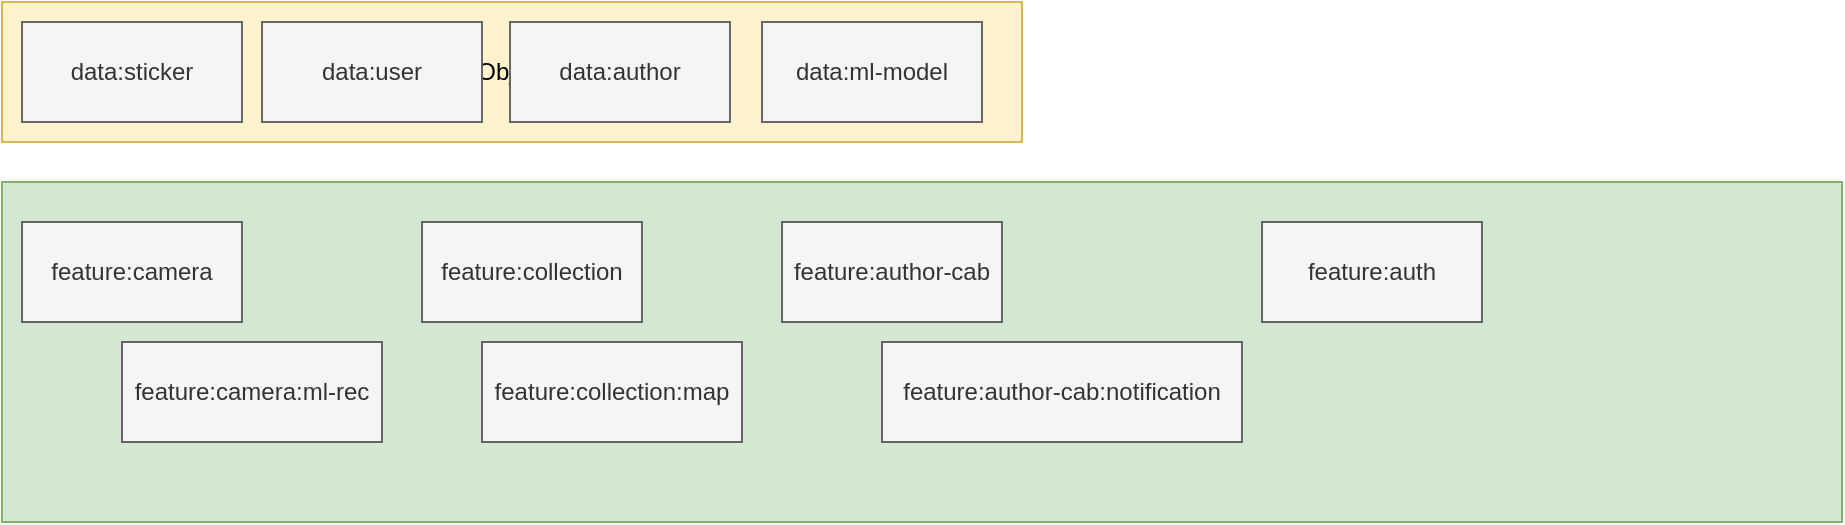 <mxfile version="24.7.17">
  <diagram name="Страница — 1" id="9waQLTZleQEjqNxS_K__">
    <mxGraphModel dx="1615" dy="1029" grid="1" gridSize="10" guides="1" tooltips="1" connect="1" arrows="1" fold="1" page="1" pageScale="1" pageWidth="1169" pageHeight="827" math="0" shadow="0">
      <root>
        <mxCell id="0" />
        <mxCell id="1" parent="0" />
        <mxCell id="T2A_9ODPvL2kQGdavJDN-5" value="" style="html=1;whiteSpace=wrap;fillColor=#d5e8d4;strokeColor=#82b366;" vertex="1" parent="1">
          <mxGeometry x="160" y="420" width="920" height="170" as="geometry" />
        </mxCell>
        <mxCell id="T2A_9ODPvL2kQGdavJDN-2" value="feature:camera" style="html=1;whiteSpace=wrap;fillColor=#f5f5f5;strokeColor=#666666;fontColor=#333333;" vertex="1" parent="1">
          <mxGeometry x="170" y="440" width="110" height="50" as="geometry" />
        </mxCell>
        <mxCell id="T2A_9ODPvL2kQGdavJDN-3" value="feature:auth" style="html=1;whiteSpace=wrap;fillColor=#f5f5f5;fontColor=#333333;strokeColor=#666666;" vertex="1" parent="1">
          <mxGeometry x="790" y="440" width="110" height="50" as="geometry" />
        </mxCell>
        <mxCell id="T2A_9ODPvL2kQGdavJDN-4" value="feature:collection" style="html=1;whiteSpace=wrap;fillColor=#f5f5f5;fontColor=#333333;strokeColor=#666666;" vertex="1" parent="1">
          <mxGeometry x="370" y="440" width="110" height="50" as="geometry" />
        </mxCell>
        <mxCell id="T2A_9ODPvL2kQGdavJDN-6" value="feature:author-cab" style="html=1;whiteSpace=wrap;fillColor=#f5f5f5;fontColor=#333333;strokeColor=#666666;" vertex="1" parent="1">
          <mxGeometry x="550" y="440" width="110" height="50" as="geometry" />
        </mxCell>
        <mxCell id="T2A_9ODPvL2kQGdavJDN-7" value="feature:camera:ml-rec" style="html=1;whiteSpace=wrap;fillColor=#f5f5f5;fontColor=#333333;strokeColor=#666666;" vertex="1" parent="1">
          <mxGeometry x="220" y="500" width="130" height="50" as="geometry" />
        </mxCell>
        <mxCell id="T2A_9ODPvL2kQGdavJDN-10" value="feature:author-cab:notification" style="html=1;whiteSpace=wrap;fillColor=#f5f5f5;fontColor=#333333;strokeColor=#666666;" vertex="1" parent="1">
          <mxGeometry x="600" y="500" width="180" height="50" as="geometry" />
        </mxCell>
        <mxCell id="T2A_9ODPvL2kQGdavJDN-11" value="feature:collection:map" style="html=1;whiteSpace=wrap;fillColor=#f5f5f5;fontColor=#333333;strokeColor=#666666;" vertex="1" parent="1">
          <mxGeometry x="400" y="500" width="130" height="50" as="geometry" />
        </mxCell>
        <mxCell id="T2A_9ODPvL2kQGdavJDN-12" value="Object" style="html=1;whiteSpace=wrap;fillColor=#fff2cc;strokeColor=#d6b656;" vertex="1" parent="1">
          <mxGeometry x="160" y="330" width="510" height="70" as="geometry" />
        </mxCell>
        <mxCell id="T2A_9ODPvL2kQGdavJDN-13" value="data:sticker" style="html=1;whiteSpace=wrap;fillColor=#f5f5f5;strokeColor=#666666;fontColor=#333333;" vertex="1" parent="1">
          <mxGeometry x="170" y="340" width="110" height="50" as="geometry" />
        </mxCell>
        <mxCell id="T2A_9ODPvL2kQGdavJDN-14" value="data:user" style="html=1;whiteSpace=wrap;fillColor=#f5f5f5;strokeColor=#666666;fontColor=#333333;" vertex="1" parent="1">
          <mxGeometry x="290" y="340" width="110" height="50" as="geometry" />
        </mxCell>
        <mxCell id="T2A_9ODPvL2kQGdavJDN-15" value="data:author" style="html=1;whiteSpace=wrap;fillColor=#f5f5f5;strokeColor=#666666;fontColor=#333333;" vertex="1" parent="1">
          <mxGeometry x="414" y="340" width="110" height="50" as="geometry" />
        </mxCell>
        <mxCell id="T2A_9ODPvL2kQGdavJDN-17" value="data:ml-model" style="html=1;whiteSpace=wrap;fillColor=#f5f5f5;strokeColor=#666666;fontColor=#333333;" vertex="1" parent="1">
          <mxGeometry x="540" y="340" width="110" height="50" as="geometry" />
        </mxCell>
      </root>
    </mxGraphModel>
  </diagram>
</mxfile>
